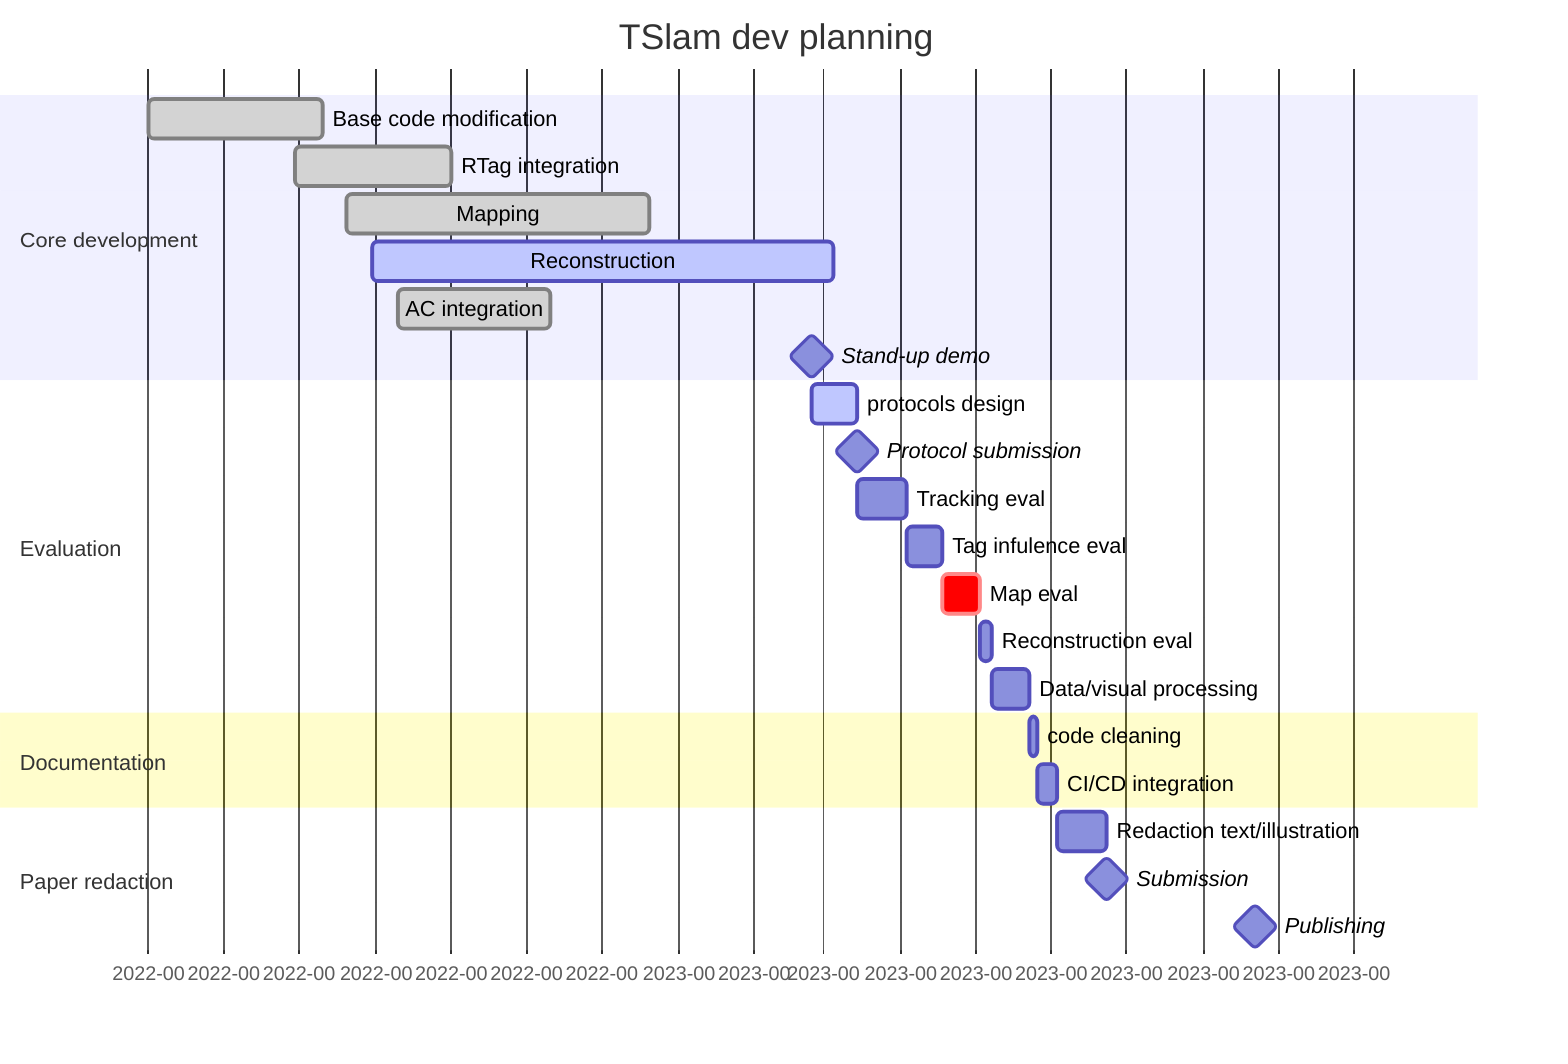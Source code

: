 gantt
    dateFormat  YYYY-MM-DD
    title       TSlam dev planning
    axisFormat %Y-%M

    section Core development
    Base code modification          :done, ucm, 2022-06-01, 2022-08-10
    RTag integration                :done, rti, 2022-07-30, 2022-10-01
    Mapping                         :done, map, 2022-08-20, 2022-12-20
    Reconstruction                  :active, rec, 2022-08-30, 2023-03-05
    AC integration                  :done, aci, 2022-09-10, 2022-11-10
    Stand-up demo                   :milestone, 2023-02-24, 0d

    section Evaluation
    protocols design                :active, ptrd, 2023-02-24, 2023-03-14
    Protocol submission             :milestone, 2023-03-14, 0d
    Tracking eval                   : trel, 2023-03-14, 20d
    Tag infulence eval              : tage, after trel, 15d
    Map eval                        :crit, mael, after trel tage, 15d
    Reconstruction eval             : rece, after trel tage mael, 5d
    Data/visual processing                 : datp, after trel tage mael rece, 15d

    section Documentation
    code cleaning                   : 3d
    CI/CD integration               : 8d

    section Paper redaction
    Redaction text/illustration     :20d
    Submission                      :milestone, 0d
    Publishing                      :milestone, 120d